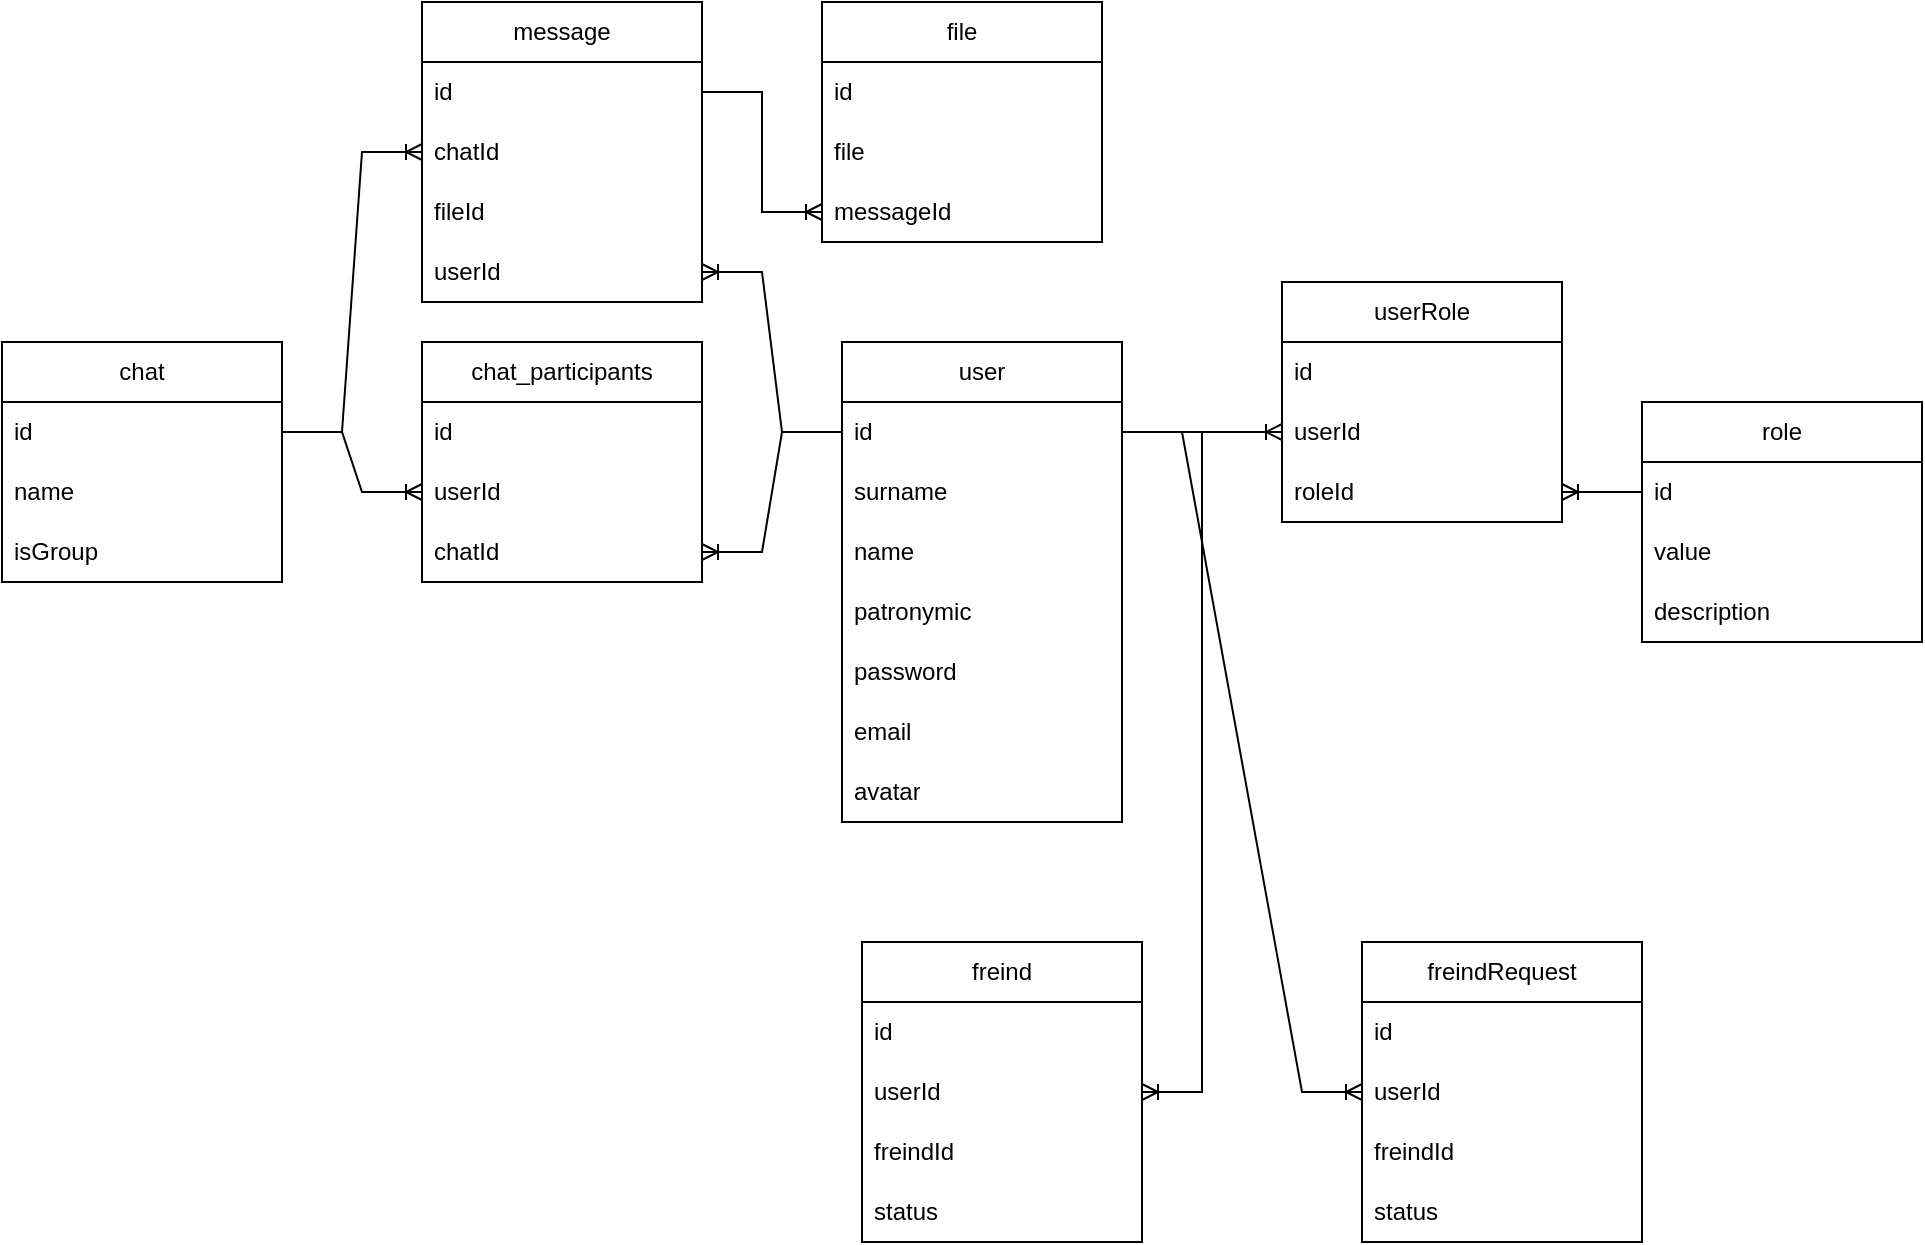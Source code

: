 <mxfile version="24.7.8">
  <diagram name="Страница — 1" id="vBBtMGWUauSHmGdQVdL8">
    <mxGraphModel dx="2261" dy="838" grid="1" gridSize="10" guides="1" tooltips="1" connect="1" arrows="1" fold="1" page="1" pageScale="1" pageWidth="827" pageHeight="1169" math="0" shadow="0">
      <root>
        <mxCell id="0" />
        <mxCell id="1" parent="0" />
        <mxCell id="bJIAP3y-xd6nq-yQxeQU-1" value="user" style="swimlane;fontStyle=0;childLayout=stackLayout;horizontal=1;startSize=30;horizontalStack=0;resizeParent=1;resizeParentMax=0;resizeLast=0;collapsible=1;marginBottom=0;whiteSpace=wrap;html=1;" parent="1" vertex="1">
          <mxGeometry x="50" y="300" width="140" height="240" as="geometry" />
        </mxCell>
        <mxCell id="bJIAP3y-xd6nq-yQxeQU-2" value="id" style="text;strokeColor=none;fillColor=none;align=left;verticalAlign=middle;spacingLeft=4;spacingRight=4;overflow=hidden;points=[[0,0.5],[1,0.5]];portConstraint=eastwest;rotatable=0;whiteSpace=wrap;html=1;" parent="bJIAP3y-xd6nq-yQxeQU-1" vertex="1">
          <mxGeometry y="30" width="140" height="30" as="geometry" />
        </mxCell>
        <mxCell id="bJIAP3y-xd6nq-yQxeQU-3" value="surname" style="text;strokeColor=none;fillColor=none;align=left;verticalAlign=middle;spacingLeft=4;spacingRight=4;overflow=hidden;points=[[0,0.5],[1,0.5]];portConstraint=eastwest;rotatable=0;whiteSpace=wrap;html=1;" parent="bJIAP3y-xd6nq-yQxeQU-1" vertex="1">
          <mxGeometry y="60" width="140" height="30" as="geometry" />
        </mxCell>
        <mxCell id="bJIAP3y-xd6nq-yQxeQU-4" value="name" style="text;strokeColor=none;fillColor=none;align=left;verticalAlign=middle;spacingLeft=4;spacingRight=4;overflow=hidden;points=[[0,0.5],[1,0.5]];portConstraint=eastwest;rotatable=0;whiteSpace=wrap;html=1;" parent="bJIAP3y-xd6nq-yQxeQU-1" vertex="1">
          <mxGeometry y="90" width="140" height="30" as="geometry" />
        </mxCell>
        <mxCell id="bJIAP3y-xd6nq-yQxeQU-9" value="patronymic" style="text;strokeColor=none;fillColor=none;align=left;verticalAlign=middle;spacingLeft=4;spacingRight=4;overflow=hidden;points=[[0,0.5],[1,0.5]];portConstraint=eastwest;rotatable=0;whiteSpace=wrap;html=1;" parent="bJIAP3y-xd6nq-yQxeQU-1" vertex="1">
          <mxGeometry y="120" width="140" height="30" as="geometry" />
        </mxCell>
        <mxCell id="bJIAP3y-xd6nq-yQxeQU-11" value="password" style="text;strokeColor=none;fillColor=none;align=left;verticalAlign=middle;spacingLeft=4;spacingRight=4;overflow=hidden;points=[[0,0.5],[1,0.5]];portConstraint=eastwest;rotatable=0;whiteSpace=wrap;html=1;" parent="bJIAP3y-xd6nq-yQxeQU-1" vertex="1">
          <mxGeometry y="150" width="140" height="30" as="geometry" />
        </mxCell>
        <mxCell id="bJIAP3y-xd6nq-yQxeQU-10" value="email" style="text;strokeColor=none;fillColor=none;align=left;verticalAlign=middle;spacingLeft=4;spacingRight=4;overflow=hidden;points=[[0,0.5],[1,0.5]];portConstraint=eastwest;rotatable=0;whiteSpace=wrap;html=1;" parent="bJIAP3y-xd6nq-yQxeQU-1" vertex="1">
          <mxGeometry y="180" width="140" height="30" as="geometry" />
        </mxCell>
        <mxCell id="bJIAP3y-xd6nq-yQxeQU-12" value="avatar" style="text;strokeColor=none;fillColor=none;align=left;verticalAlign=middle;spacingLeft=4;spacingRight=4;overflow=hidden;points=[[0,0.5],[1,0.5]];portConstraint=eastwest;rotatable=0;whiteSpace=wrap;html=1;" parent="bJIAP3y-xd6nq-yQxeQU-1" vertex="1">
          <mxGeometry y="210" width="140" height="30" as="geometry" />
        </mxCell>
        <mxCell id="bJIAP3y-xd6nq-yQxeQU-5" value="role" style="swimlane;fontStyle=0;childLayout=stackLayout;horizontal=1;startSize=30;horizontalStack=0;resizeParent=1;resizeParentMax=0;resizeLast=0;collapsible=1;marginBottom=0;whiteSpace=wrap;html=1;" parent="1" vertex="1">
          <mxGeometry x="450" y="330" width="140" height="120" as="geometry" />
        </mxCell>
        <mxCell id="bJIAP3y-xd6nq-yQxeQU-6" value="id" style="text;strokeColor=none;fillColor=none;align=left;verticalAlign=middle;spacingLeft=4;spacingRight=4;overflow=hidden;points=[[0,0.5],[1,0.5]];portConstraint=eastwest;rotatable=0;whiteSpace=wrap;html=1;" parent="bJIAP3y-xd6nq-yQxeQU-5" vertex="1">
          <mxGeometry y="30" width="140" height="30" as="geometry" />
        </mxCell>
        <mxCell id="bJIAP3y-xd6nq-yQxeQU-7" value="value" style="text;strokeColor=none;fillColor=none;align=left;verticalAlign=middle;spacingLeft=4;spacingRight=4;overflow=hidden;points=[[0,0.5],[1,0.5]];portConstraint=eastwest;rotatable=0;whiteSpace=wrap;html=1;" parent="bJIAP3y-xd6nq-yQxeQU-5" vertex="1">
          <mxGeometry y="60" width="140" height="30" as="geometry" />
        </mxCell>
        <mxCell id="bJIAP3y-xd6nq-yQxeQU-8" value="description" style="text;strokeColor=none;fillColor=none;align=left;verticalAlign=middle;spacingLeft=4;spacingRight=4;overflow=hidden;points=[[0,0.5],[1,0.5]];portConstraint=eastwest;rotatable=0;whiteSpace=wrap;html=1;" parent="bJIAP3y-xd6nq-yQxeQU-5" vertex="1">
          <mxGeometry y="90" width="140" height="30" as="geometry" />
        </mxCell>
        <mxCell id="bJIAP3y-xd6nq-yQxeQU-13" value="userRole" style="swimlane;fontStyle=0;childLayout=stackLayout;horizontal=1;startSize=30;horizontalStack=0;resizeParent=1;resizeParentMax=0;resizeLast=0;collapsible=1;marginBottom=0;whiteSpace=wrap;html=1;" parent="1" vertex="1">
          <mxGeometry x="270" y="270" width="140" height="120" as="geometry" />
        </mxCell>
        <mxCell id="bJIAP3y-xd6nq-yQxeQU-14" value="id" style="text;strokeColor=none;fillColor=none;align=left;verticalAlign=middle;spacingLeft=4;spacingRight=4;overflow=hidden;points=[[0,0.5],[1,0.5]];portConstraint=eastwest;rotatable=0;whiteSpace=wrap;html=1;" parent="bJIAP3y-xd6nq-yQxeQU-13" vertex="1">
          <mxGeometry y="30" width="140" height="30" as="geometry" />
        </mxCell>
        <mxCell id="bJIAP3y-xd6nq-yQxeQU-15" value="userId" style="text;strokeColor=none;fillColor=none;align=left;verticalAlign=middle;spacingLeft=4;spacingRight=4;overflow=hidden;points=[[0,0.5],[1,0.5]];portConstraint=eastwest;rotatable=0;whiteSpace=wrap;html=1;" parent="bJIAP3y-xd6nq-yQxeQU-13" vertex="1">
          <mxGeometry y="60" width="140" height="30" as="geometry" />
        </mxCell>
        <mxCell id="bJIAP3y-xd6nq-yQxeQU-16" value="roleId" style="text;strokeColor=none;fillColor=none;align=left;verticalAlign=middle;spacingLeft=4;spacingRight=4;overflow=hidden;points=[[0,0.5],[1,0.5]];portConstraint=eastwest;rotatable=0;whiteSpace=wrap;html=1;" parent="bJIAP3y-xd6nq-yQxeQU-13" vertex="1">
          <mxGeometry y="90" width="140" height="30" as="geometry" />
        </mxCell>
        <mxCell id="bJIAP3y-xd6nq-yQxeQU-17" value="" style="edgeStyle=entityRelationEdgeStyle;fontSize=12;html=1;endArrow=ERoneToMany;rounded=0;" parent="1" source="bJIAP3y-xd6nq-yQxeQU-2" target="bJIAP3y-xd6nq-yQxeQU-15" edge="1">
          <mxGeometry width="100" height="100" relative="1" as="geometry">
            <mxPoint x="180" y="480" as="sourcePoint" />
            <mxPoint x="280" y="380" as="targetPoint" />
          </mxGeometry>
        </mxCell>
        <mxCell id="bJIAP3y-xd6nq-yQxeQU-18" value="" style="edgeStyle=entityRelationEdgeStyle;fontSize=12;html=1;endArrow=ERoneToMany;rounded=0;" parent="1" source="bJIAP3y-xd6nq-yQxeQU-6" target="bJIAP3y-xd6nq-yQxeQU-16" edge="1">
          <mxGeometry width="100" height="100" relative="1" as="geometry">
            <mxPoint x="440" y="570" as="sourcePoint" />
            <mxPoint x="540" y="470" as="targetPoint" />
          </mxGeometry>
        </mxCell>
        <mxCell id="bJIAP3y-xd6nq-yQxeQU-39" value="chat" style="swimlane;fontStyle=0;childLayout=stackLayout;horizontal=1;startSize=30;horizontalStack=0;resizeParent=1;resizeParentMax=0;resizeLast=0;collapsible=1;marginBottom=0;whiteSpace=wrap;html=1;" parent="1" vertex="1">
          <mxGeometry x="-370" y="300" width="140" height="120" as="geometry" />
        </mxCell>
        <mxCell id="bJIAP3y-xd6nq-yQxeQU-40" value="id" style="text;strokeColor=none;fillColor=none;align=left;verticalAlign=middle;spacingLeft=4;spacingRight=4;overflow=hidden;points=[[0,0.5],[1,0.5]];portConstraint=eastwest;rotatable=0;whiteSpace=wrap;html=1;" parent="bJIAP3y-xd6nq-yQxeQU-39" vertex="1">
          <mxGeometry y="30" width="140" height="30" as="geometry" />
        </mxCell>
        <mxCell id="bJIAP3y-xd6nq-yQxeQU-41" value="name" style="text;strokeColor=none;fillColor=none;align=left;verticalAlign=middle;spacingLeft=4;spacingRight=4;overflow=hidden;points=[[0,0.5],[1,0.5]];portConstraint=eastwest;rotatable=0;whiteSpace=wrap;html=1;" parent="bJIAP3y-xd6nq-yQxeQU-39" vertex="1">
          <mxGeometry y="60" width="140" height="30" as="geometry" />
        </mxCell>
        <mxCell id="bJIAP3y-xd6nq-yQxeQU-42" value="isGroup" style="text;strokeColor=none;fillColor=none;align=left;verticalAlign=middle;spacingLeft=4;spacingRight=4;overflow=hidden;points=[[0,0.5],[1,0.5]];portConstraint=eastwest;rotatable=0;whiteSpace=wrap;html=1;" parent="bJIAP3y-xd6nq-yQxeQU-39" vertex="1">
          <mxGeometry y="90" width="140" height="30" as="geometry" />
        </mxCell>
        <mxCell id="bJIAP3y-xd6nq-yQxeQU-43" value="chat_participants" style="swimlane;fontStyle=0;childLayout=stackLayout;horizontal=1;startSize=30;horizontalStack=0;resizeParent=1;resizeParentMax=0;resizeLast=0;collapsible=1;marginBottom=0;whiteSpace=wrap;html=1;" parent="1" vertex="1">
          <mxGeometry x="-160" y="300" width="140" height="120" as="geometry" />
        </mxCell>
        <mxCell id="bJIAP3y-xd6nq-yQxeQU-44" value="id" style="text;strokeColor=none;fillColor=none;align=left;verticalAlign=middle;spacingLeft=4;spacingRight=4;overflow=hidden;points=[[0,0.5],[1,0.5]];portConstraint=eastwest;rotatable=0;whiteSpace=wrap;html=1;" parent="bJIAP3y-xd6nq-yQxeQU-43" vertex="1">
          <mxGeometry y="30" width="140" height="30" as="geometry" />
        </mxCell>
        <mxCell id="bJIAP3y-xd6nq-yQxeQU-45" value="userId" style="text;strokeColor=none;fillColor=none;align=left;verticalAlign=middle;spacingLeft=4;spacingRight=4;overflow=hidden;points=[[0,0.5],[1,0.5]];portConstraint=eastwest;rotatable=0;whiteSpace=wrap;html=1;" parent="bJIAP3y-xd6nq-yQxeQU-43" vertex="1">
          <mxGeometry y="60" width="140" height="30" as="geometry" />
        </mxCell>
        <mxCell id="bJIAP3y-xd6nq-yQxeQU-46" value="chatId" style="text;strokeColor=none;fillColor=none;align=left;verticalAlign=middle;spacingLeft=4;spacingRight=4;overflow=hidden;points=[[0,0.5],[1,0.5]];portConstraint=eastwest;rotatable=0;whiteSpace=wrap;html=1;" parent="bJIAP3y-xd6nq-yQxeQU-43" vertex="1">
          <mxGeometry y="90" width="140" height="30" as="geometry" />
        </mxCell>
        <mxCell id="bJIAP3y-xd6nq-yQxeQU-47" value="" style="edgeStyle=entityRelationEdgeStyle;fontSize=12;html=1;endArrow=ERoneToMany;rounded=0;" parent="1" source="bJIAP3y-xd6nq-yQxeQU-40" target="bJIAP3y-xd6nq-yQxeQU-45" edge="1">
          <mxGeometry width="100" height="100" relative="1" as="geometry">
            <mxPoint x="-290" y="570" as="sourcePoint" />
            <mxPoint x="-190" y="470" as="targetPoint" />
          </mxGeometry>
        </mxCell>
        <mxCell id="bJIAP3y-xd6nq-yQxeQU-48" value="" style="edgeStyle=entityRelationEdgeStyle;fontSize=12;html=1;endArrow=ERoneToMany;rounded=0;" parent="1" source="bJIAP3y-xd6nq-yQxeQU-2" target="bJIAP3y-xd6nq-yQxeQU-46" edge="1">
          <mxGeometry width="100" height="100" relative="1" as="geometry">
            <mxPoint x="-200" y="620" as="sourcePoint" />
            <mxPoint x="-100" y="520" as="targetPoint" />
          </mxGeometry>
        </mxCell>
        <mxCell id="bJIAP3y-xd6nq-yQxeQU-49" value="message" style="swimlane;fontStyle=0;childLayout=stackLayout;horizontal=1;startSize=30;horizontalStack=0;resizeParent=1;resizeParentMax=0;resizeLast=0;collapsible=1;marginBottom=0;whiteSpace=wrap;html=1;" parent="1" vertex="1">
          <mxGeometry x="-160" y="130" width="140" height="150" as="geometry" />
        </mxCell>
        <mxCell id="bJIAP3y-xd6nq-yQxeQU-50" value="id" style="text;strokeColor=none;fillColor=none;align=left;verticalAlign=middle;spacingLeft=4;spacingRight=4;overflow=hidden;points=[[0,0.5],[1,0.5]];portConstraint=eastwest;rotatable=0;whiteSpace=wrap;html=1;" parent="bJIAP3y-xd6nq-yQxeQU-49" vertex="1">
          <mxGeometry y="30" width="140" height="30" as="geometry" />
        </mxCell>
        <mxCell id="bJIAP3y-xd6nq-yQxeQU-51" value="chatId" style="text;strokeColor=none;fillColor=none;align=left;verticalAlign=middle;spacingLeft=4;spacingRight=4;overflow=hidden;points=[[0,0.5],[1,0.5]];portConstraint=eastwest;rotatable=0;whiteSpace=wrap;html=1;" parent="bJIAP3y-xd6nq-yQxeQU-49" vertex="1">
          <mxGeometry y="60" width="140" height="30" as="geometry" />
        </mxCell>
        <mxCell id="bJIAP3y-xd6nq-yQxeQU-52" value="fileId" style="text;strokeColor=none;fillColor=none;align=left;verticalAlign=middle;spacingLeft=4;spacingRight=4;overflow=hidden;points=[[0,0.5],[1,0.5]];portConstraint=eastwest;rotatable=0;whiteSpace=wrap;html=1;" parent="bJIAP3y-xd6nq-yQxeQU-49" vertex="1">
          <mxGeometry y="90" width="140" height="30" as="geometry" />
        </mxCell>
        <mxCell id="bJIAP3y-xd6nq-yQxeQU-56" value="userId" style="text;strokeColor=none;fillColor=none;align=left;verticalAlign=middle;spacingLeft=4;spacingRight=4;overflow=hidden;points=[[0,0.5],[1,0.5]];portConstraint=eastwest;rotatable=0;whiteSpace=wrap;html=1;" parent="bJIAP3y-xd6nq-yQxeQU-49" vertex="1">
          <mxGeometry y="120" width="140" height="30" as="geometry" />
        </mxCell>
        <mxCell id="bJIAP3y-xd6nq-yQxeQU-53" value="" style="edgeStyle=entityRelationEdgeStyle;fontSize=12;html=1;endArrow=ERoneToMany;rounded=0;" parent="1" source="bJIAP3y-xd6nq-yQxeQU-40" target="bJIAP3y-xd6nq-yQxeQU-51" edge="1">
          <mxGeometry width="100" height="100" relative="1" as="geometry">
            <mxPoint x="-510" y="390" as="sourcePoint" />
            <mxPoint x="-410" y="290" as="targetPoint" />
          </mxGeometry>
        </mxCell>
        <mxCell id="bJIAP3y-xd6nq-yQxeQU-55" value="" style="edgeStyle=entityRelationEdgeStyle;fontSize=12;html=1;endArrow=ERoneToMany;rounded=0;" parent="1" source="bJIAP3y-xd6nq-yQxeQU-2" target="bJIAP3y-xd6nq-yQxeQU-56" edge="1">
          <mxGeometry width="100" height="100" relative="1" as="geometry">
            <mxPoint x="200" y="175" as="sourcePoint" />
            <mxPoint x="90" y="10" as="targetPoint" />
          </mxGeometry>
        </mxCell>
        <mxCell id="bJIAP3y-xd6nq-yQxeQU-57" value="file" style="swimlane;fontStyle=0;childLayout=stackLayout;horizontal=1;startSize=30;horizontalStack=0;resizeParent=1;resizeParentMax=0;resizeLast=0;collapsible=1;marginBottom=0;whiteSpace=wrap;html=1;" parent="1" vertex="1">
          <mxGeometry x="40" y="130" width="140" height="120" as="geometry" />
        </mxCell>
        <mxCell id="bJIAP3y-xd6nq-yQxeQU-58" value="id" style="text;strokeColor=none;fillColor=none;align=left;verticalAlign=middle;spacingLeft=4;spacingRight=4;overflow=hidden;points=[[0,0.5],[1,0.5]];portConstraint=eastwest;rotatable=0;whiteSpace=wrap;html=1;" parent="bJIAP3y-xd6nq-yQxeQU-57" vertex="1">
          <mxGeometry y="30" width="140" height="30" as="geometry" />
        </mxCell>
        <mxCell id="bJIAP3y-xd6nq-yQxeQU-62" value="file" style="text;strokeColor=none;fillColor=none;align=left;verticalAlign=middle;spacingLeft=4;spacingRight=4;overflow=hidden;points=[[0,0.5],[1,0.5]];portConstraint=eastwest;rotatable=0;whiteSpace=wrap;html=1;" parent="bJIAP3y-xd6nq-yQxeQU-57" vertex="1">
          <mxGeometry y="60" width="140" height="30" as="geometry" />
        </mxCell>
        <mxCell id="bJIAP3y-xd6nq-yQxeQU-59" value="messageId" style="text;strokeColor=none;fillColor=none;align=left;verticalAlign=middle;spacingLeft=4;spacingRight=4;overflow=hidden;points=[[0,0.5],[1,0.5]];portConstraint=eastwest;rotatable=0;whiteSpace=wrap;html=1;" parent="bJIAP3y-xd6nq-yQxeQU-57" vertex="1">
          <mxGeometry y="90" width="140" height="30" as="geometry" />
        </mxCell>
        <mxCell id="bJIAP3y-xd6nq-yQxeQU-61" value="" style="edgeStyle=entityRelationEdgeStyle;fontSize=12;html=1;endArrow=ERoneToMany;rounded=0;" parent="1" source="bJIAP3y-xd6nq-yQxeQU-50" target="bJIAP3y-xd6nq-yQxeQU-59" edge="1">
          <mxGeometry width="100" height="100" relative="1" as="geometry">
            <mxPoint x="-10" y="220" as="sourcePoint" />
            <mxPoint x="90" y="120" as="targetPoint" />
          </mxGeometry>
        </mxCell>
        <mxCell id="aU6Trejw7CAnqMy9Rj8j-1" value="freind" style="swimlane;fontStyle=0;childLayout=stackLayout;horizontal=1;startSize=30;horizontalStack=0;resizeParent=1;resizeParentMax=0;resizeLast=0;collapsible=1;marginBottom=0;whiteSpace=wrap;html=1;" parent="1" vertex="1">
          <mxGeometry x="60" y="600" width="140" height="150" as="geometry" />
        </mxCell>
        <mxCell id="aU6Trejw7CAnqMy9Rj8j-2" value="id" style="text;strokeColor=none;fillColor=none;align=left;verticalAlign=middle;spacingLeft=4;spacingRight=4;overflow=hidden;points=[[0,0.5],[1,0.5]];portConstraint=eastwest;rotatable=0;whiteSpace=wrap;html=1;" parent="aU6Trejw7CAnqMy9Rj8j-1" vertex="1">
          <mxGeometry y="30" width="140" height="30" as="geometry" />
        </mxCell>
        <mxCell id="aU6Trejw7CAnqMy9Rj8j-3" value="userId" style="text;strokeColor=none;fillColor=none;align=left;verticalAlign=middle;spacingLeft=4;spacingRight=4;overflow=hidden;points=[[0,0.5],[1,0.5]];portConstraint=eastwest;rotatable=0;whiteSpace=wrap;html=1;" parent="aU6Trejw7CAnqMy9Rj8j-1" vertex="1">
          <mxGeometry y="60" width="140" height="30" as="geometry" />
        </mxCell>
        <mxCell id="aU6Trejw7CAnqMy9Rj8j-4" value="freindId" style="text;strokeColor=none;fillColor=none;align=left;verticalAlign=middle;spacingLeft=4;spacingRight=4;overflow=hidden;points=[[0,0.5],[1,0.5]];portConstraint=eastwest;rotatable=0;whiteSpace=wrap;html=1;" parent="aU6Trejw7CAnqMy9Rj8j-1" vertex="1">
          <mxGeometry y="90" width="140" height="30" as="geometry" />
        </mxCell>
        <mxCell id="IzDY_3Of-TASy85TKFBN-1" value="status" style="text;strokeColor=none;fillColor=none;align=left;verticalAlign=middle;spacingLeft=4;spacingRight=4;overflow=hidden;points=[[0,0.5],[1,0.5]];portConstraint=eastwest;rotatable=0;whiteSpace=wrap;html=1;" vertex="1" parent="aU6Trejw7CAnqMy9Rj8j-1">
          <mxGeometry y="120" width="140" height="30" as="geometry" />
        </mxCell>
        <mxCell id="aU6Trejw7CAnqMy9Rj8j-9" value="freindRequest" style="swimlane;fontStyle=0;childLayout=stackLayout;horizontal=1;startSize=30;horizontalStack=0;resizeParent=1;resizeParentMax=0;resizeLast=0;collapsible=1;marginBottom=0;whiteSpace=wrap;html=1;" parent="1" vertex="1">
          <mxGeometry x="310" y="600" width="140" height="150" as="geometry" />
        </mxCell>
        <mxCell id="aU6Trejw7CAnqMy9Rj8j-10" value="id" style="text;strokeColor=none;fillColor=none;align=left;verticalAlign=middle;spacingLeft=4;spacingRight=4;overflow=hidden;points=[[0,0.5],[1,0.5]];portConstraint=eastwest;rotatable=0;whiteSpace=wrap;html=1;" parent="aU6Trejw7CAnqMy9Rj8j-9" vertex="1">
          <mxGeometry y="30" width="140" height="30" as="geometry" />
        </mxCell>
        <mxCell id="aU6Trejw7CAnqMy9Rj8j-11" value="userId" style="text;strokeColor=none;fillColor=none;align=left;verticalAlign=middle;spacingLeft=4;spacingRight=4;overflow=hidden;points=[[0,0.5],[1,0.5]];portConstraint=eastwest;rotatable=0;whiteSpace=wrap;html=1;" parent="aU6Trejw7CAnqMy9Rj8j-9" vertex="1">
          <mxGeometry y="60" width="140" height="30" as="geometry" />
        </mxCell>
        <mxCell id="aU6Trejw7CAnqMy9Rj8j-12" value="freindId" style="text;strokeColor=none;fillColor=none;align=left;verticalAlign=middle;spacingLeft=4;spacingRight=4;overflow=hidden;points=[[0,0.5],[1,0.5]];portConstraint=eastwest;rotatable=0;whiteSpace=wrap;html=1;" parent="aU6Trejw7CAnqMy9Rj8j-9" vertex="1">
          <mxGeometry y="90" width="140" height="30" as="geometry" />
        </mxCell>
        <mxCell id="aU6Trejw7CAnqMy9Rj8j-16" value="status" style="text;strokeColor=none;fillColor=none;align=left;verticalAlign=middle;spacingLeft=4;spacingRight=4;overflow=hidden;points=[[0,0.5],[1,0.5]];portConstraint=eastwest;rotatable=0;whiteSpace=wrap;html=1;" parent="aU6Trejw7CAnqMy9Rj8j-9" vertex="1">
          <mxGeometry y="120" width="140" height="30" as="geometry" />
        </mxCell>
        <mxCell id="aU6Trejw7CAnqMy9Rj8j-14" value="" style="edgeStyle=entityRelationEdgeStyle;fontSize=12;html=1;endArrow=ERoneToMany;rounded=0;" parent="1" source="bJIAP3y-xd6nq-yQxeQU-2" target="aU6Trejw7CAnqMy9Rj8j-3" edge="1">
          <mxGeometry width="100" height="100" relative="1" as="geometry">
            <mxPoint x="-190" y="700" as="sourcePoint" />
            <mxPoint x="-90" y="600" as="targetPoint" />
          </mxGeometry>
        </mxCell>
        <mxCell id="aU6Trejw7CAnqMy9Rj8j-15" value="" style="edgeStyle=entityRelationEdgeStyle;fontSize=12;html=1;endArrow=ERoneToMany;rounded=0;entryX=0;entryY=0.5;entryDx=0;entryDy=0;" parent="1" source="bJIAP3y-xd6nq-yQxeQU-2" target="aU6Trejw7CAnqMy9Rj8j-11" edge="1">
          <mxGeometry width="100" height="100" relative="1" as="geometry">
            <mxPoint x="260" y="600" as="sourcePoint" />
            <mxPoint x="360" y="500" as="targetPoint" />
          </mxGeometry>
        </mxCell>
      </root>
    </mxGraphModel>
  </diagram>
</mxfile>
